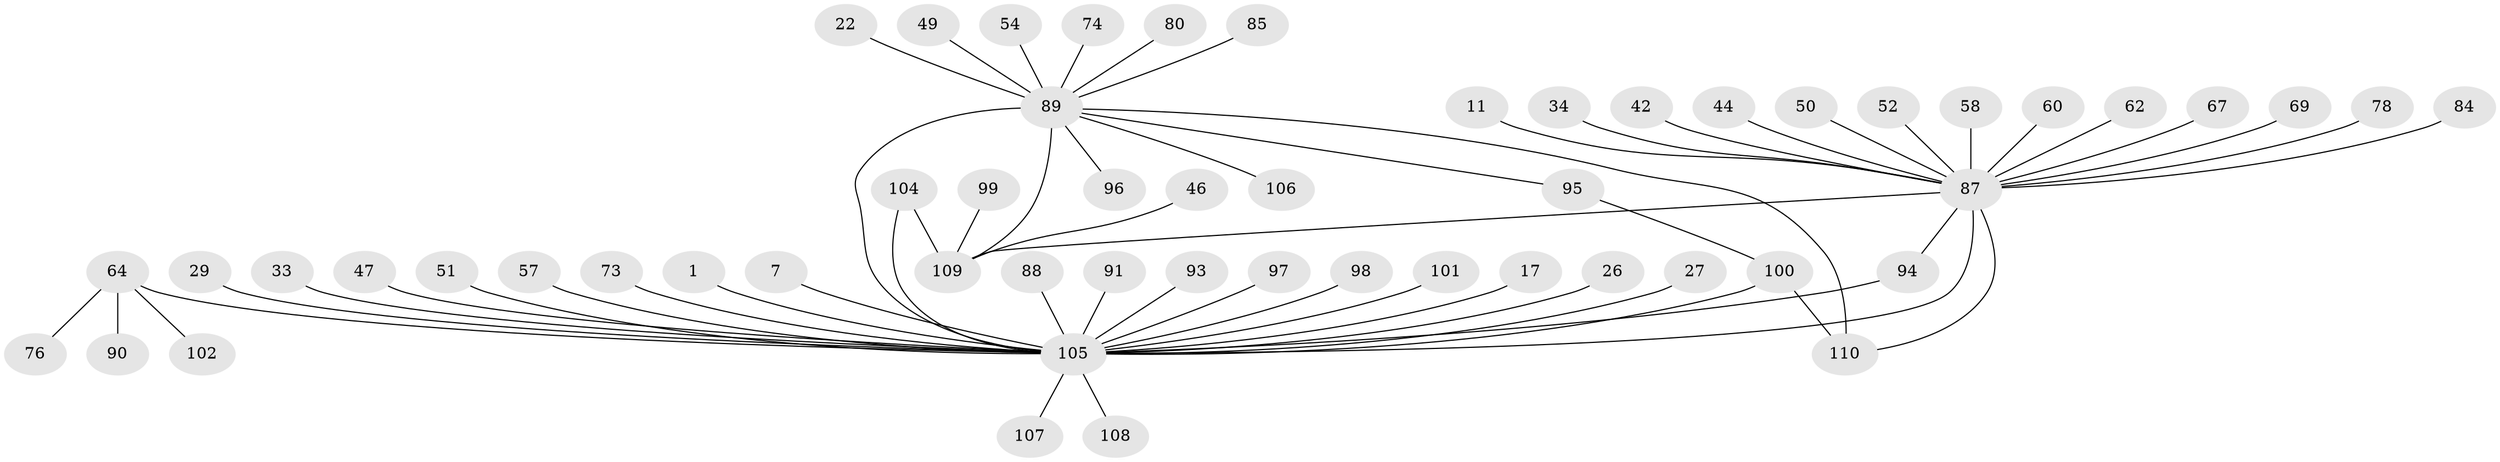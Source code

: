 // original degree distribution, {1: 0.5363636363636364, 20: 0.00909090909090909, 7: 0.01818181818181818, 3: 0.10909090909090909, 16: 0.00909090909090909, 8: 0.00909090909090909, 12: 0.00909090909090909, 9: 0.00909090909090909, 2: 0.17272727272727273, 18: 0.00909090909090909, 6: 0.045454545454545456, 4: 0.045454545454545456, 5: 0.01818181818181818}
// Generated by graph-tools (version 1.1) at 2025/47/03/09/25 04:47:40]
// undirected, 55 vertices, 60 edges
graph export_dot {
graph [start="1"]
  node [color=gray90,style=filled];
  1;
  7;
  11;
  17;
  22;
  26;
  27;
  29;
  33 [super="+19"];
  34;
  42;
  44;
  46;
  47;
  49;
  50;
  51;
  52;
  54;
  57;
  58;
  60;
  62;
  64;
  67;
  69;
  73;
  74;
  76;
  78 [super="+53"];
  80;
  84;
  85;
  87 [super="+35+40+41+66+71+9+15+25"];
  88;
  89 [super="+79+8"];
  90;
  91;
  93;
  94 [super="+86+56"];
  95;
  96;
  97;
  98 [super="+32+36"];
  99;
  100 [super="+30+65+63+82+92"];
  101 [super="+70"];
  102;
  104 [super="+72+83"];
  105 [super="+45+14"];
  106;
  107;
  108;
  109 [super="+48+81"];
  110 [super="+103"];
  1 -- 105;
  7 -- 105;
  11 -- 87;
  17 -- 105;
  22 -- 89;
  26 -- 105;
  27 -- 105;
  29 -- 105;
  33 -- 105 [weight=2];
  34 -- 87;
  42 -- 87;
  44 -- 87;
  46 -- 109;
  47 -- 105;
  49 -- 89;
  50 -- 87;
  51 -- 105;
  52 -- 87;
  54 -- 89;
  57 -- 105;
  58 -- 87;
  60 -- 87;
  62 -- 87;
  64 -- 76;
  64 -- 90;
  64 -- 102;
  64 -- 105 [weight=3];
  67 -- 87;
  69 -- 87;
  73 -- 105;
  74 -- 89;
  78 -- 87;
  80 -- 89;
  84 -- 87;
  85 -- 89;
  87 -- 105 [weight=8];
  87 -- 110;
  87 -- 94;
  87 -- 109 [weight=4];
  88 -- 105;
  89 -- 105 [weight=6];
  89 -- 96;
  89 -- 106;
  89 -- 110;
  89 -- 95;
  89 -- 109 [weight=3];
  91 -- 105;
  93 -- 105;
  94 -- 105 [weight=2];
  95 -- 100;
  97 -- 105;
  98 -- 105;
  99 -- 109;
  100 -- 105 [weight=3];
  100 -- 110;
  101 -- 105;
  104 -- 105 [weight=2];
  104 -- 109;
  105 -- 107;
  105 -- 108;
}
